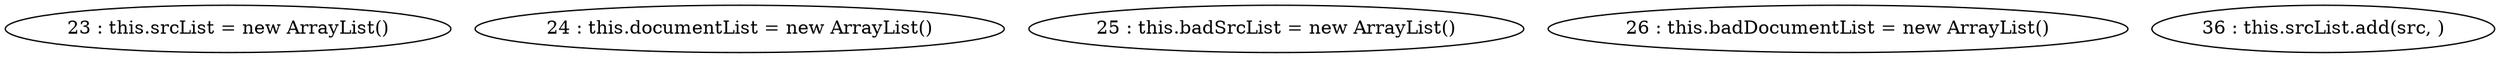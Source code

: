 digraph G {
"23 : this.srcList = new ArrayList()"
"24 : this.documentList = new ArrayList()"
"25 : this.badSrcList = new ArrayList()"
"26 : this.badDocumentList = new ArrayList()"
"36 : this.srcList.add(src, )"
}